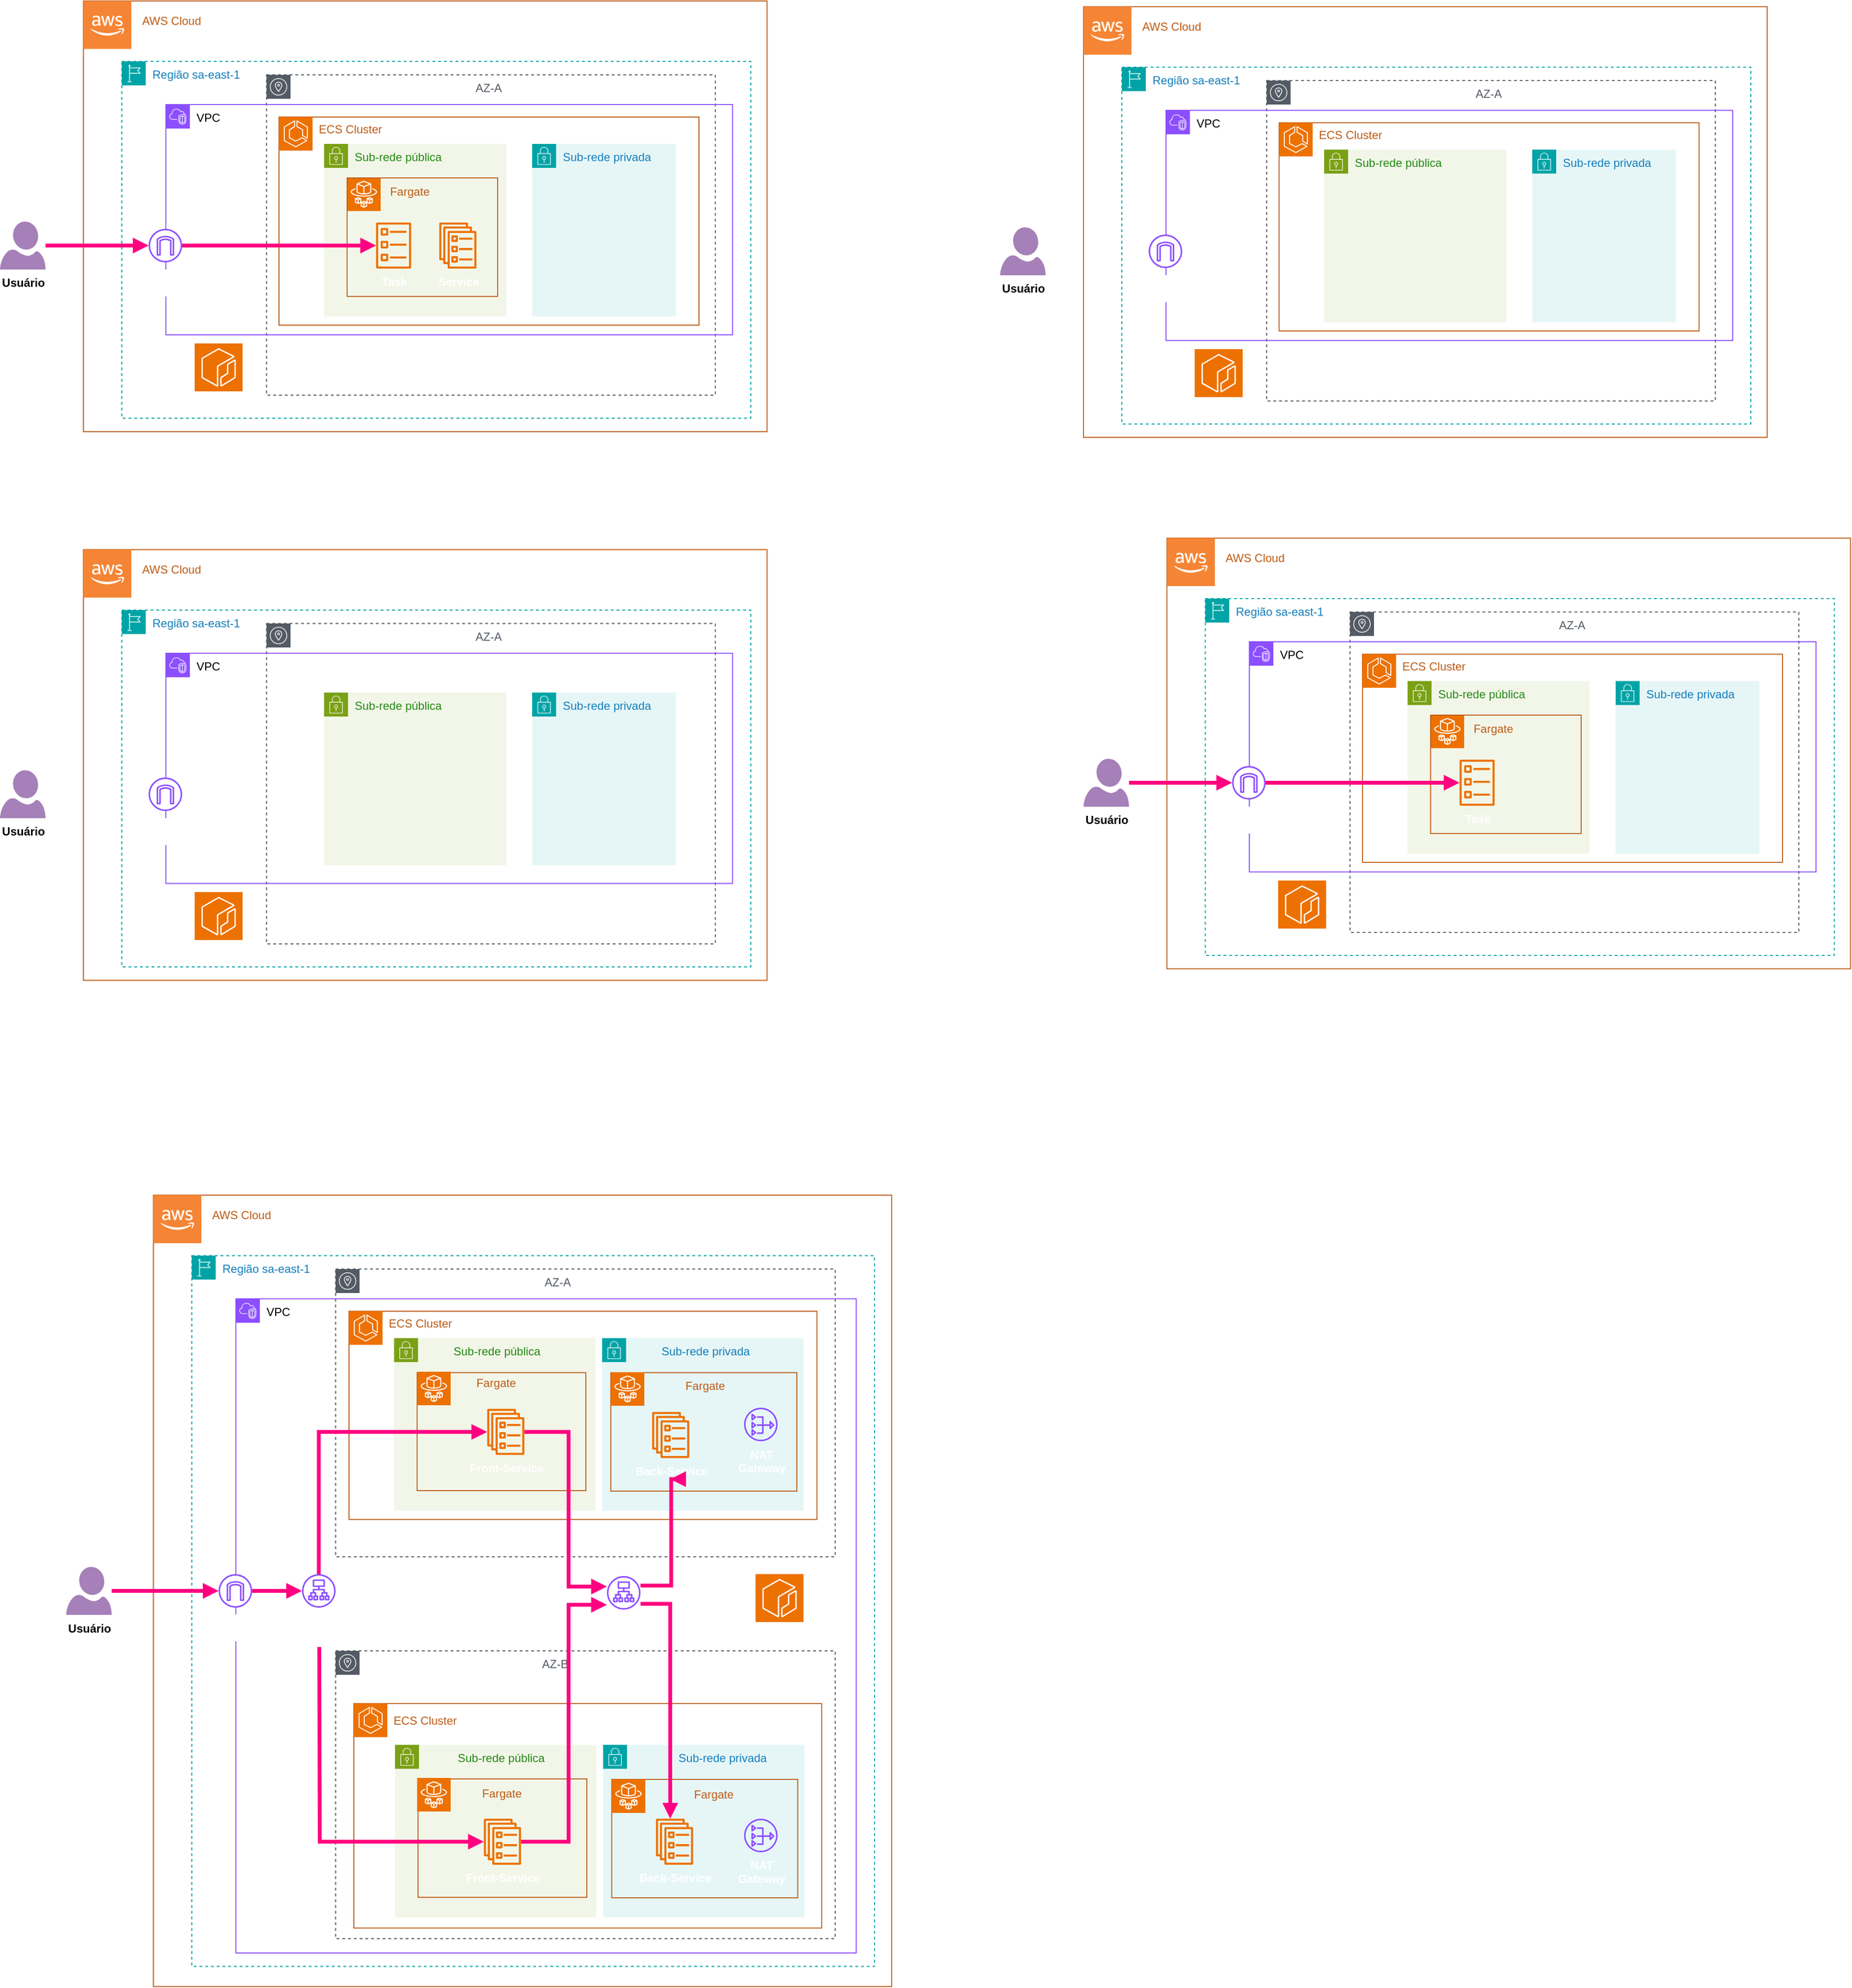 <mxfile version="26.1.1">
  <diagram name="Página-1" id="wfyRgKYoQnjYxxvyMjMu">
    <mxGraphModel dx="3104" dy="1332" grid="0" gridSize="10" guides="1" tooltips="1" connect="1" arrows="1" fold="1" page="1" pageScale="1" pageWidth="2800" pageHeight="2800" math="0" shadow="0">
      <root>
        <mxCell id="0" />
        <mxCell id="1" parent="0" />
        <mxCell id="-zsy7LfjrI52lX6rf9kn-68" value="" style="rounded=0;whiteSpace=wrap;html=1;fillColor=none;strokeColor=light-dark(#BD5C17,#BD5C17);movable=1;resizable=1;rotatable=1;deletable=1;editable=1;locked=0;connectable=1;" vertex="1" parent="1">
          <mxGeometry x="473" y="1331" width="770" height="825" as="geometry" />
        </mxCell>
        <mxCell id="-zsy7LfjrI52lX6rf9kn-69" value="&amp;nbsp; &amp;nbsp; &amp;nbsp; &amp;nbsp; &amp;nbsp; &amp;nbsp; &amp;nbsp; &amp;nbsp; &amp;nbsp; &amp;nbsp; &amp;nbsp; &amp;nbsp; &amp;nbsp; &amp;nbsp; &amp;nbsp; &amp;nbsp; &amp;nbsp; &amp;nbsp; &amp;nbsp; &amp;nbsp; &amp;nbsp; &amp;nbsp; &amp;nbsp; &amp;nbsp; &amp;nbsp; &amp;nbsp; &amp;nbsp; &amp;nbsp; AZ-A" style="sketch=0;outlineConnect=0;gradientColor=none;html=1;whiteSpace=wrap;fontSize=12;fontStyle=0;shape=mxgraph.aws4.group;grIcon=mxgraph.aws4.group_availability_zone;strokeColor=#545B64;fillColor=none;verticalAlign=top;align=left;spacingLeft=30;fontColor=#545B64;dashed=1;movable=1;resizable=1;rotatable=1;deletable=1;editable=1;locked=0;connectable=1;" vertex="1" parent="1">
          <mxGeometry x="663" y="1408" width="521" height="300" as="geometry" />
        </mxCell>
        <mxCell id="-zsy7LfjrI52lX6rf9kn-70" value="" style="rounded=0;whiteSpace=wrap;html=1;strokeColor=light-dark(#BD5C17,#BD5C17);fillColor=none;" vertex="1" parent="1">
          <mxGeometry x="677" y="1452" width="488" height="217" as="geometry" />
        </mxCell>
        <mxCell id="-zsy7LfjrI52lX6rf9kn-82" value="&amp;nbsp; &amp;nbsp; &amp;nbsp; &amp;nbsp; &amp;nbsp;Sub-rede pública" style="points=[[0,0],[0.25,0],[0.5,0],[0.75,0],[1,0],[1,0.25],[1,0.5],[1,0.75],[1,1],[0.75,1],[0.5,1],[0.25,1],[0,1],[0,0.75],[0,0.5],[0,0.25]];outlineConnect=0;gradientColor=none;html=1;whiteSpace=wrap;fontSize=12;fontStyle=0;container=0;pointerEvents=0;collapsible=0;recursiveResize=0;shape=mxgraph.aws4.group;grIcon=mxgraph.aws4.group_security_group;grStroke=0;strokeColor=#7AA116;fillColor=#F2F6E8;verticalAlign=top;align=left;spacingLeft=30;fontColor=#248814;dashed=0;" vertex="1" parent="1">
          <mxGeometry x="724" y="1480" width="210" height="180" as="geometry" />
        </mxCell>
        <mxCell id="-zsy7LfjrI52lX6rf9kn-126" value="&amp;nbsp; &amp;nbsp; &amp;nbsp; &amp;nbsp; &amp;nbsp; &amp;nbsp; &amp;nbsp; &amp;nbsp; &amp;nbsp; &amp;nbsp; &amp;nbsp; &amp;nbsp; &amp;nbsp; &amp;nbsp; &amp;nbsp; &amp;nbsp; &amp;nbsp; &amp;nbsp; &amp;nbsp; &amp;nbsp; &amp;nbsp; &amp;nbsp; &amp;nbsp; &amp;nbsp; &amp;nbsp; &amp;nbsp; &amp;nbsp; &amp;nbsp;AZ-B" style="sketch=0;outlineConnect=0;gradientColor=none;html=1;whiteSpace=wrap;fontSize=12;fontStyle=0;shape=mxgraph.aws4.group;grIcon=mxgraph.aws4.group_availability_zone;strokeColor=#545B64;fillColor=none;verticalAlign=top;align=left;spacingLeft=30;fontColor=#545B64;dashed=1;movable=1;resizable=1;rotatable=1;deletable=1;editable=1;locked=0;connectable=1;" vertex="1" parent="1">
          <mxGeometry x="663" y="1806" width="521" height="300" as="geometry" />
        </mxCell>
        <mxCell id="-zsy7LfjrI52lX6rf9kn-138" value="" style="rounded=0;whiteSpace=wrap;html=1;strokeColor=light-dark(#BD5C17,#BD5C17);fillColor=none;" vertex="1" parent="1">
          <mxGeometry x="682" y="1861" width="488" height="234" as="geometry" />
        </mxCell>
        <mxCell id="K47MxZkEz5uFrsWBVycm-2" value="" style="rounded=0;whiteSpace=wrap;html=1;fillColor=none;strokeColor=light-dark(#BD5C17,#BD5C17);movable=1;resizable=1;rotatable=1;deletable=1;editable=1;locked=0;connectable=1;" parent="1" vertex="1">
          <mxGeometry x="400" y="86" width="713" height="449" as="geometry" />
        </mxCell>
        <mxCell id="K47MxZkEz5uFrsWBVycm-17" value="&amp;nbsp; &amp;nbsp; &amp;nbsp; &amp;nbsp; &amp;nbsp; &amp;nbsp; &amp;nbsp; &amp;nbsp; &amp;nbsp; &amp;nbsp; &amp;nbsp; &amp;nbsp; &amp;nbsp; &amp;nbsp; &amp;nbsp; &amp;nbsp; &amp;nbsp; &amp;nbsp; &amp;nbsp; &amp;nbsp; &amp;nbsp; &amp;nbsp; &amp;nbsp; &amp;nbsp; &amp;nbsp; &amp;nbsp; &amp;nbsp; &amp;nbsp; AZ-A" style="sketch=0;outlineConnect=0;gradientColor=none;html=1;whiteSpace=wrap;fontSize=12;fontStyle=0;shape=mxgraph.aws4.group;grIcon=mxgraph.aws4.group_availability_zone;strokeColor=#545B64;fillColor=none;verticalAlign=top;align=left;spacingLeft=30;fontColor=#545B64;dashed=1;movable=1;resizable=1;rotatable=1;deletable=1;editable=1;locked=0;connectable=1;" parent="1" vertex="1">
          <mxGeometry x="591" y="163" width="468" height="334" as="geometry" />
        </mxCell>
        <mxCell id="K47MxZkEz5uFrsWBVycm-23" value="" style="rounded=0;whiteSpace=wrap;html=1;strokeColor=light-dark(#BD5C17,#BD5C17);fillColor=none;" parent="1" vertex="1">
          <mxGeometry x="604" y="207" width="438" height="217" as="geometry" />
        </mxCell>
        <mxCell id="K47MxZkEz5uFrsWBVycm-1" value="" style="outlineConnect=0;dashed=0;verticalLabelPosition=bottom;verticalAlign=top;align=center;html=1;shape=mxgraph.aws3.cloud_2;fillColor=#F58534;gradientColor=none;movable=1;resizable=1;rotatable=1;deletable=1;editable=1;locked=0;connectable=1;" parent="1" vertex="1">
          <mxGeometry x="400" y="86" width="50" height="50" as="geometry" />
        </mxCell>
        <mxCell id="K47MxZkEz5uFrsWBVycm-3" value="Região sa-east-1" style="points=[[0,0],[0.25,0],[0.5,0],[0.75,0],[1,0],[1,0.25],[1,0.5],[1,0.75],[1,1],[0.75,1],[0.5,1],[0.25,1],[0,1],[0,0.75],[0,0.5],[0,0.25]];outlineConnect=0;gradientColor=none;html=1;whiteSpace=wrap;fontSize=12;fontStyle=0;container=0;pointerEvents=0;collapsible=0;recursiveResize=0;shape=mxgraph.aws4.group;grIcon=mxgraph.aws4.group_region;strokeColor=#00A4A6;fillColor=none;verticalAlign=top;align=left;spacingLeft=30;fontColor=#147EBA;dashed=1;movable=1;resizable=1;rotatable=1;deletable=1;editable=1;locked=0;connectable=1;" parent="1" vertex="1">
          <mxGeometry x="440" y="149" width="656" height="372" as="geometry" />
        </mxCell>
        <mxCell id="K47MxZkEz5uFrsWBVycm-4" value="&lt;font style=&quot;color: light-dark(rgb(189, 92, 23), rgb(189, 92, 23));&quot;&gt;AWS Cloud&lt;/font&gt;" style="text;html=1;align=center;verticalAlign=middle;whiteSpace=wrap;rounded=0;movable=1;resizable=1;rotatable=1;deletable=1;editable=1;locked=0;connectable=1;" parent="1" vertex="1">
          <mxGeometry x="450" y="92" width="84" height="30" as="geometry" />
        </mxCell>
        <mxCell id="K47MxZkEz5uFrsWBVycm-16" style="edgeStyle=orthogonalEdgeStyle;rounded=0;orthogonalLoop=1;jettySize=auto;html=1;strokeColor=light-dark(#FF0080,#FF0080);strokeWidth=4;endArrow=block;endFill=1;movable=1;resizable=1;rotatable=1;deletable=1;editable=1;locked=0;connectable=1;" parent="1" source="K47MxZkEz5uFrsWBVycm-5" target="K47MxZkEz5uFrsWBVycm-15" edge="1">
          <mxGeometry relative="1" as="geometry" />
        </mxCell>
        <mxCell id="K47MxZkEz5uFrsWBVycm-5" value="&lt;b&gt;Usuário&lt;/b&gt;" style="verticalLabelPosition=bottom;html=1;verticalAlign=top;align=center;strokeColor=none;fillColor=light-dark(#A680B8,#A680B8);shape=mxgraph.azure.user;movable=1;resizable=1;rotatable=1;deletable=1;editable=1;locked=0;connectable=1;" parent="1" vertex="1">
          <mxGeometry x="313" y="316" width="47.5" height="50" as="geometry" />
        </mxCell>
        <mxCell id="K47MxZkEz5uFrsWBVycm-7" value="" style="sketch=0;points=[[0,0,0],[0.25,0,0],[0.5,0,0],[0.75,0,0],[1,0,0],[0,1,0],[0.25,1,0],[0.5,1,0],[0.75,1,0],[1,1,0],[0,0.25,0],[0,0.5,0],[0,0.75,0],[1,0.25,0],[1,0.5,0],[1,0.75,0]];outlineConnect=0;fontColor=#232F3E;fillColor=#ED7100;strokeColor=#ffffff;dashed=0;verticalLabelPosition=bottom;verticalAlign=top;align=center;html=1;fontSize=12;fontStyle=0;aspect=fixed;shape=mxgraph.aws4.resourceIcon;resIcon=mxgraph.aws4.ecs;movable=1;resizable=1;rotatable=1;deletable=1;editable=1;locked=0;connectable=1;" parent="1" vertex="1">
          <mxGeometry x="604" y="207" width="35" height="35" as="geometry" />
        </mxCell>
        <mxCell id="K47MxZkEz5uFrsWBVycm-24" value="&lt;font style=&quot;color: light-dark(rgb(189, 92, 23), rgb(189, 92, 23));&quot;&gt;ECS Cluster&lt;/font&gt;" style="text;html=1;align=center;verticalAlign=middle;whiteSpace=wrap;rounded=0;" parent="1" vertex="1">
          <mxGeometry x="632" y="205" width="93" height="30" as="geometry" />
        </mxCell>
        <mxCell id="K47MxZkEz5uFrsWBVycm-11" value="&lt;font style=&quot;color: light-dark(rgb(0, 0, 0), rgb(178, 102, 255));&quot;&gt;VPC&lt;/font&gt;" style="points=[[0,0],[0.25,0],[0.5,0],[0.75,0],[1,0],[1,0.25],[1,0.5],[1,0.75],[1,1],[0.75,1],[0.5,1],[0.25,1],[0,1],[0,0.75],[0,0.5],[0,0.25]];outlineConnect=0;gradientColor=none;html=1;whiteSpace=wrap;fontSize=12;fontStyle=0;container=0;pointerEvents=0;collapsible=0;recursiveResize=0;shape=mxgraph.aws4.group;grIcon=mxgraph.aws4.group_vpc2;strokeColor=#8C4FFF;fillColor=none;verticalAlign=top;align=left;spacingLeft=30;fontColor=#AAB7B8;dashed=0;movable=1;resizable=1;rotatable=1;deletable=1;editable=1;locked=0;connectable=1;" parent="1" vertex="1">
          <mxGeometry x="486" y="194" width="591" height="240" as="geometry" />
        </mxCell>
        <mxCell id="K47MxZkEz5uFrsWBVycm-6" value="&lt;b&gt;&lt;font style=&quot;color: light-dark(rgb(255, 255, 255), rgb(255, 255, 255));&quot;&gt;ECR&lt;/font&gt;&lt;/b&gt;" style="sketch=0;points=[[0,0,0],[0.25,0,0],[0.5,0,0],[0.75,0,0],[1,0,0],[0,1,0],[0.25,1,0],[0.5,1,0],[0.75,1,0],[1,1,0],[0,0.25,0],[0,0.5,0],[0,0.75,0],[1,0.25,0],[1,0.5,0],[1,0.75,0]];outlineConnect=0;fontColor=#232F3E;fillColor=#ED7100;strokeColor=#ffffff;dashed=0;verticalLabelPosition=bottom;verticalAlign=top;align=center;html=1;fontSize=12;fontStyle=0;aspect=fixed;shape=mxgraph.aws4.resourceIcon;resIcon=mxgraph.aws4.ecr;movable=1;resizable=1;rotatable=1;deletable=1;editable=1;locked=0;connectable=1;" parent="1" vertex="1">
          <mxGeometry x="516" y="443" width="50" height="50" as="geometry" />
        </mxCell>
        <mxCell id="K47MxZkEz5uFrsWBVycm-14" value="" style="ellipse;whiteSpace=wrap;html=1;aspect=fixed;fillColor=default;strokeColor=none;movable=1;resizable=1;rotatable=1;deletable=1;editable=1;locked=0;connectable=1;" parent="1" vertex="1">
          <mxGeometry x="471" y="323.5" width="34" height="34" as="geometry" />
        </mxCell>
        <mxCell id="K47MxZkEz5uFrsWBVycm-15" value="&lt;b&gt;&lt;font style=&quot;color: light-dark(rgb(255, 255, 255), rgb(255, 255, 255)); background-color: light-dark(#ffffff, var(--ge-dark-color, #121212));&quot;&gt;Internet&lt;br&gt;Gateway&lt;/font&gt;&lt;/b&gt;" style="sketch=0;outlineConnect=0;fontColor=#232F3E;gradientColor=none;fillColor=#8C4FFF;strokeColor=none;dashed=0;verticalLabelPosition=bottom;verticalAlign=top;align=center;html=1;fontSize=12;fontStyle=0;aspect=fixed;pointerEvents=1;shape=mxgraph.aws4.internet_gateway;movable=1;resizable=1;rotatable=1;deletable=1;editable=1;locked=0;connectable=1;" parent="1" vertex="1">
          <mxGeometry x="468" y="323.5" width="35" height="35" as="geometry" />
        </mxCell>
        <mxCell id="K47MxZkEz5uFrsWBVycm-19" value="Sub-rede pública" style="points=[[0,0],[0.25,0],[0.5,0],[0.75,0],[1,0],[1,0.25],[1,0.5],[1,0.75],[1,1],[0.75,1],[0.5,1],[0.25,1],[0,1],[0,0.75],[0,0.5],[0,0.25]];outlineConnect=0;gradientColor=none;html=1;whiteSpace=wrap;fontSize=12;fontStyle=0;container=0;pointerEvents=0;collapsible=0;recursiveResize=0;shape=mxgraph.aws4.group;grIcon=mxgraph.aws4.group_security_group;grStroke=0;strokeColor=#7AA116;fillColor=#F2F6E8;verticalAlign=top;align=left;spacingLeft=30;fontColor=#248814;dashed=0;" parent="1" vertex="1">
          <mxGeometry x="651" y="235" width="190" height="180" as="geometry" />
        </mxCell>
        <mxCell id="K47MxZkEz5uFrsWBVycm-20" value="Sub-rede privada" style="points=[[0,0],[0.25,0],[0.5,0],[0.75,0],[1,0],[1,0.25],[1,0.5],[1,0.75],[1,1],[0.75,1],[0.5,1],[0.25,1],[0,1],[0,0.75],[0,0.5],[0,0.25]];outlineConnect=0;gradientColor=none;html=1;whiteSpace=wrap;fontSize=12;fontStyle=0;container=1;pointerEvents=0;collapsible=0;recursiveResize=0;shape=mxgraph.aws4.group;grIcon=mxgraph.aws4.group_security_group;grStroke=0;strokeColor=#00A4A6;fillColor=#E6F6F7;verticalAlign=top;align=left;spacingLeft=30;fontColor=#147EBA;dashed=0;" parent="1" vertex="1">
          <mxGeometry x="868" y="235" width="150" height="180" as="geometry" />
        </mxCell>
        <mxCell id="K47MxZkEz5uFrsWBVycm-10" value="" style="sketch=0;points=[[0,0,0],[0.25,0,0],[0.5,0,0],[0.75,0,0],[1,0,0],[0,1,0],[0.25,1,0],[0.5,1,0],[0.75,1,0],[1,1,0],[0,0.25,0],[0,0.5,0],[0,0.75,0],[1,0.25,0],[1,0.5,0],[1,0.75,0]];outlineConnect=0;fontColor=#232F3E;fillColor=#ED7100;strokeColor=#ffffff;dashed=0;verticalLabelPosition=bottom;verticalAlign=top;align=center;html=1;fontSize=12;fontStyle=0;aspect=fixed;shape=mxgraph.aws4.resourceIcon;resIcon=mxgraph.aws4.fargate;movable=1;resizable=1;rotatable=1;deletable=1;editable=1;locked=0;connectable=1;" parent="1" vertex="1">
          <mxGeometry x="675" y="270" width="35" height="35" as="geometry" />
        </mxCell>
        <mxCell id="K47MxZkEz5uFrsWBVycm-46" value="&lt;font color=&quot;#bd5c17&quot;&gt;Fargate&lt;/font&gt;" style="text;html=1;align=center;verticalAlign=middle;whiteSpace=wrap;rounded=0;" parent="1" vertex="1">
          <mxGeometry x="694" y="270" width="93" height="30" as="geometry" />
        </mxCell>
        <mxCell id="K47MxZkEz5uFrsWBVycm-47" value="" style="rounded=0;whiteSpace=wrap;html=1;fillColor=none;strokeColor=light-dark(#BD5C17,#BD5C17);movable=1;resizable=1;rotatable=1;deletable=1;editable=1;locked=0;connectable=1;" parent="1" vertex="1">
          <mxGeometry x="675" y="270.5" width="157" height="123.5" as="geometry" />
        </mxCell>
        <mxCell id="K47MxZkEz5uFrsWBVycm-8" value="&lt;b&gt;&lt;font style=&quot;color: light-dark(rgb(255, 255, 255), rgb(255, 255, 255));&quot;&gt;Task&lt;/font&gt;&lt;/b&gt;" style="sketch=0;outlineConnect=0;fontColor=#232F3E;gradientColor=none;fillColor=#ED7100;strokeColor=none;dashed=0;verticalLabelPosition=bottom;verticalAlign=top;align=center;html=1;fontSize=12;fontStyle=0;aspect=fixed;pointerEvents=1;shape=mxgraph.aws4.ecs_task;movable=1;resizable=1;rotatable=1;deletable=1;editable=1;locked=0;connectable=1;" parent="1" vertex="1">
          <mxGeometry x="705" y="317" width="37" height="48" as="geometry" />
        </mxCell>
        <mxCell id="K47MxZkEz5uFrsWBVycm-9" value="&lt;font style=&quot;color: light-dark(rgb(255, 255, 255), rgb(255, 255, 255));&quot;&gt;&lt;b&gt;Service&lt;/b&gt;&lt;/font&gt;" style="sketch=0;outlineConnect=0;fontColor=#232F3E;gradientColor=none;fillColor=#ED7100;strokeColor=none;dashed=0;verticalLabelPosition=bottom;verticalAlign=top;align=center;html=1;fontSize=12;fontStyle=0;aspect=fixed;pointerEvents=1;shape=mxgraph.aws4.ecs_service;movable=1;resizable=1;rotatable=1;deletable=1;editable=1;locked=0;connectable=1;" parent="1" vertex="1">
          <mxGeometry x="771" y="317" width="39" height="48" as="geometry" />
        </mxCell>
        <mxCell id="K47MxZkEz5uFrsWBVycm-48" style="edgeStyle=orthogonalEdgeStyle;rounded=0;orthogonalLoop=1;jettySize=auto;html=1;strokeColor=light-dark(#FF0080,#FF0080);strokeWidth=4;endArrow=block;endFill=1;" parent="1" source="K47MxZkEz5uFrsWBVycm-15" target="K47MxZkEz5uFrsWBVycm-8" edge="1">
          <mxGeometry relative="1" as="geometry" />
        </mxCell>
        <mxCell id="-zsy7LfjrI52lX6rf9kn-1" value="" style="rounded=0;whiteSpace=wrap;html=1;fillColor=none;strokeColor=light-dark(#BD5C17,#BD5C17);movable=1;resizable=1;rotatable=1;deletable=1;editable=1;locked=0;connectable=1;" vertex="1" parent="1">
          <mxGeometry x="400" y="658" width="713" height="449" as="geometry" />
        </mxCell>
        <mxCell id="-zsy7LfjrI52lX6rf9kn-2" value="&amp;nbsp; &amp;nbsp; &amp;nbsp; &amp;nbsp; &amp;nbsp; &amp;nbsp; &amp;nbsp; &amp;nbsp; &amp;nbsp; &amp;nbsp; &amp;nbsp; &amp;nbsp; &amp;nbsp; &amp;nbsp; &amp;nbsp; &amp;nbsp; &amp;nbsp; &amp;nbsp; &amp;nbsp; &amp;nbsp; &amp;nbsp; &amp;nbsp; &amp;nbsp; &amp;nbsp; &amp;nbsp; &amp;nbsp; &amp;nbsp; &amp;nbsp; AZ-A" style="sketch=0;outlineConnect=0;gradientColor=none;html=1;whiteSpace=wrap;fontSize=12;fontStyle=0;shape=mxgraph.aws4.group;grIcon=mxgraph.aws4.group_availability_zone;strokeColor=#545B64;fillColor=none;verticalAlign=top;align=left;spacingLeft=30;fontColor=#545B64;dashed=1;movable=1;resizable=1;rotatable=1;deletable=1;editable=1;locked=0;connectable=1;" vertex="1" parent="1">
          <mxGeometry x="591" y="735" width="468" height="334" as="geometry" />
        </mxCell>
        <mxCell id="-zsy7LfjrI52lX6rf9kn-4" value="" style="outlineConnect=0;dashed=0;verticalLabelPosition=bottom;verticalAlign=top;align=center;html=1;shape=mxgraph.aws3.cloud_2;fillColor=#F58534;gradientColor=none;movable=1;resizable=1;rotatable=1;deletable=1;editable=1;locked=0;connectable=1;" vertex="1" parent="1">
          <mxGeometry x="400" y="658" width="50" height="50" as="geometry" />
        </mxCell>
        <mxCell id="-zsy7LfjrI52lX6rf9kn-5" value="Região sa-east-1" style="points=[[0,0],[0.25,0],[0.5,0],[0.75,0],[1,0],[1,0.25],[1,0.5],[1,0.75],[1,1],[0.75,1],[0.5,1],[0.25,1],[0,1],[0,0.75],[0,0.5],[0,0.25]];outlineConnect=0;gradientColor=none;html=1;whiteSpace=wrap;fontSize=12;fontStyle=0;container=0;pointerEvents=0;collapsible=0;recursiveResize=0;shape=mxgraph.aws4.group;grIcon=mxgraph.aws4.group_region;strokeColor=#00A4A6;fillColor=none;verticalAlign=top;align=left;spacingLeft=30;fontColor=#147EBA;dashed=1;movable=1;resizable=1;rotatable=1;deletable=1;editable=1;locked=0;connectable=1;" vertex="1" parent="1">
          <mxGeometry x="440" y="721" width="656" height="372" as="geometry" />
        </mxCell>
        <mxCell id="-zsy7LfjrI52lX6rf9kn-6" value="&lt;font style=&quot;color: light-dark(rgb(189, 92, 23), rgb(189, 92, 23));&quot;&gt;AWS Cloud&lt;/font&gt;" style="text;html=1;align=center;verticalAlign=middle;whiteSpace=wrap;rounded=0;movable=1;resizable=1;rotatable=1;deletable=1;editable=1;locked=0;connectable=1;" vertex="1" parent="1">
          <mxGeometry x="450" y="664" width="84" height="30" as="geometry" />
        </mxCell>
        <mxCell id="-zsy7LfjrI52lX6rf9kn-8" value="&lt;b&gt;Usuário&lt;/b&gt;" style="verticalLabelPosition=bottom;html=1;verticalAlign=top;align=center;strokeColor=none;fillColor=light-dark(#A680B8,#A680B8);shape=mxgraph.azure.user;movable=1;resizable=1;rotatable=1;deletable=1;editable=1;locked=0;connectable=1;" vertex="1" parent="1">
          <mxGeometry x="313" y="888" width="47.5" height="50" as="geometry" />
        </mxCell>
        <mxCell id="-zsy7LfjrI52lX6rf9kn-11" value="&lt;font style=&quot;color: light-dark(rgb(0, 0, 0), rgb(178, 102, 255));&quot;&gt;VPC&lt;/font&gt;" style="points=[[0,0],[0.25,0],[0.5,0],[0.75,0],[1,0],[1,0.25],[1,0.5],[1,0.75],[1,1],[0.75,1],[0.5,1],[0.25,1],[0,1],[0,0.75],[0,0.5],[0,0.25]];outlineConnect=0;gradientColor=none;html=1;whiteSpace=wrap;fontSize=12;fontStyle=0;container=0;pointerEvents=0;collapsible=0;recursiveResize=0;shape=mxgraph.aws4.group;grIcon=mxgraph.aws4.group_vpc2;strokeColor=#8C4FFF;fillColor=none;verticalAlign=top;align=left;spacingLeft=30;fontColor=#AAB7B8;dashed=0;movable=1;resizable=1;rotatable=1;deletable=1;editable=1;locked=0;connectable=1;" vertex="1" parent="1">
          <mxGeometry x="486" y="766" width="591" height="240" as="geometry" />
        </mxCell>
        <mxCell id="-zsy7LfjrI52lX6rf9kn-12" value="&lt;b&gt;&lt;font style=&quot;color: light-dark(rgb(255, 255, 255), rgb(255, 255, 255));&quot;&gt;ECR&lt;/font&gt;&lt;/b&gt;" style="sketch=0;points=[[0,0,0],[0.25,0,0],[0.5,0,0],[0.75,0,0],[1,0,0],[0,1,0],[0.25,1,0],[0.5,1,0],[0.75,1,0],[1,1,0],[0,0.25,0],[0,0.5,0],[0,0.75,0],[1,0.25,0],[1,0.5,0],[1,0.75,0]];outlineConnect=0;fontColor=#232F3E;fillColor=#ED7100;strokeColor=#ffffff;dashed=0;verticalLabelPosition=bottom;verticalAlign=top;align=center;html=1;fontSize=12;fontStyle=0;aspect=fixed;shape=mxgraph.aws4.resourceIcon;resIcon=mxgraph.aws4.ecr;movable=1;resizable=1;rotatable=1;deletable=1;editable=1;locked=0;connectable=1;" vertex="1" parent="1">
          <mxGeometry x="516" y="1015" width="50" height="50" as="geometry" />
        </mxCell>
        <mxCell id="-zsy7LfjrI52lX6rf9kn-13" value="" style="ellipse;whiteSpace=wrap;html=1;aspect=fixed;fillColor=default;strokeColor=none;movable=1;resizable=1;rotatable=1;deletable=1;editable=1;locked=0;connectable=1;" vertex="1" parent="1">
          <mxGeometry x="471" y="895.5" width="34" height="34" as="geometry" />
        </mxCell>
        <mxCell id="-zsy7LfjrI52lX6rf9kn-14" value="&lt;b&gt;&lt;font style=&quot;color: light-dark(rgb(255, 255, 255), rgb(255, 255, 255)); background-color: light-dark(#ffffff, var(--ge-dark-color, #121212));&quot;&gt;Internet&lt;br&gt;Gateway&lt;/font&gt;&lt;/b&gt;" style="sketch=0;outlineConnect=0;fontColor=#232F3E;gradientColor=none;fillColor=#8C4FFF;strokeColor=none;dashed=0;verticalLabelPosition=bottom;verticalAlign=top;align=center;html=1;fontSize=12;fontStyle=0;aspect=fixed;pointerEvents=1;shape=mxgraph.aws4.internet_gateway;movable=1;resizable=1;rotatable=1;deletable=1;editable=1;locked=0;connectable=1;" vertex="1" parent="1">
          <mxGeometry x="468" y="895.5" width="35" height="35" as="geometry" />
        </mxCell>
        <mxCell id="-zsy7LfjrI52lX6rf9kn-15" value="Sub-rede pública" style="points=[[0,0],[0.25,0],[0.5,0],[0.75,0],[1,0],[1,0.25],[1,0.5],[1,0.75],[1,1],[0.75,1],[0.5,1],[0.25,1],[0,1],[0,0.75],[0,0.5],[0,0.25]];outlineConnect=0;gradientColor=none;html=1;whiteSpace=wrap;fontSize=12;fontStyle=0;container=0;pointerEvents=0;collapsible=0;recursiveResize=0;shape=mxgraph.aws4.group;grIcon=mxgraph.aws4.group_security_group;grStroke=0;strokeColor=#7AA116;fillColor=#F2F6E8;verticalAlign=top;align=left;spacingLeft=30;fontColor=#248814;dashed=0;" vertex="1" parent="1">
          <mxGeometry x="651" y="807" width="190" height="180" as="geometry" />
        </mxCell>
        <mxCell id="-zsy7LfjrI52lX6rf9kn-16" value="Sub-rede privada" style="points=[[0,0],[0.25,0],[0.5,0],[0.75,0],[1,0],[1,0.25],[1,0.5],[1,0.75],[1,1],[0.75,1],[0.5,1],[0.25,1],[0,1],[0,0.75],[0,0.5],[0,0.25]];outlineConnect=0;gradientColor=none;html=1;whiteSpace=wrap;fontSize=12;fontStyle=0;container=1;pointerEvents=0;collapsible=0;recursiveResize=0;shape=mxgraph.aws4.group;grIcon=mxgraph.aws4.group_security_group;grStroke=0;strokeColor=#00A4A6;fillColor=#E6F6F7;verticalAlign=top;align=left;spacingLeft=30;fontColor=#147EBA;dashed=0;" vertex="1" parent="1">
          <mxGeometry x="868" y="807" width="150" height="180" as="geometry" />
        </mxCell>
        <mxCell id="-zsy7LfjrI52lX6rf9kn-23" value="" style="rounded=0;whiteSpace=wrap;html=1;fillColor=none;strokeColor=light-dark(#BD5C17,#BD5C17);movable=1;resizable=1;rotatable=1;deletable=1;editable=1;locked=0;connectable=1;" vertex="1" parent="1">
          <mxGeometry x="1443" y="92" width="713" height="449" as="geometry" />
        </mxCell>
        <mxCell id="-zsy7LfjrI52lX6rf9kn-24" value="&amp;nbsp; &amp;nbsp; &amp;nbsp; &amp;nbsp; &amp;nbsp; &amp;nbsp; &amp;nbsp; &amp;nbsp; &amp;nbsp; &amp;nbsp; &amp;nbsp; &amp;nbsp; &amp;nbsp; &amp;nbsp; &amp;nbsp; &amp;nbsp; &amp;nbsp; &amp;nbsp; &amp;nbsp; &amp;nbsp; &amp;nbsp; &amp;nbsp; &amp;nbsp; &amp;nbsp; &amp;nbsp; &amp;nbsp; &amp;nbsp; &amp;nbsp; AZ-A" style="sketch=0;outlineConnect=0;gradientColor=none;html=1;whiteSpace=wrap;fontSize=12;fontStyle=0;shape=mxgraph.aws4.group;grIcon=mxgraph.aws4.group_availability_zone;strokeColor=#545B64;fillColor=none;verticalAlign=top;align=left;spacingLeft=30;fontColor=#545B64;dashed=1;movable=1;resizable=1;rotatable=1;deletable=1;editable=1;locked=0;connectable=1;" vertex="1" parent="1">
          <mxGeometry x="1634" y="169" width="468" height="334" as="geometry" />
        </mxCell>
        <mxCell id="-zsy7LfjrI52lX6rf9kn-25" value="" style="rounded=0;whiteSpace=wrap;html=1;strokeColor=light-dark(#BD5C17,#BD5C17);fillColor=none;" vertex="1" parent="1">
          <mxGeometry x="1647" y="213" width="438" height="217" as="geometry" />
        </mxCell>
        <mxCell id="-zsy7LfjrI52lX6rf9kn-26" value="" style="outlineConnect=0;dashed=0;verticalLabelPosition=bottom;verticalAlign=top;align=center;html=1;shape=mxgraph.aws3.cloud_2;fillColor=#F58534;gradientColor=none;movable=1;resizable=1;rotatable=1;deletable=1;editable=1;locked=0;connectable=1;" vertex="1" parent="1">
          <mxGeometry x="1443" y="92" width="50" height="50" as="geometry" />
        </mxCell>
        <mxCell id="-zsy7LfjrI52lX6rf9kn-27" value="Região sa-east-1" style="points=[[0,0],[0.25,0],[0.5,0],[0.75,0],[1,0],[1,0.25],[1,0.5],[1,0.75],[1,1],[0.75,1],[0.5,1],[0.25,1],[0,1],[0,0.75],[0,0.5],[0,0.25]];outlineConnect=0;gradientColor=none;html=1;whiteSpace=wrap;fontSize=12;fontStyle=0;container=0;pointerEvents=0;collapsible=0;recursiveResize=0;shape=mxgraph.aws4.group;grIcon=mxgraph.aws4.group_region;strokeColor=#00A4A6;fillColor=none;verticalAlign=top;align=left;spacingLeft=30;fontColor=#147EBA;dashed=1;movable=1;resizable=1;rotatable=1;deletable=1;editable=1;locked=0;connectable=1;" vertex="1" parent="1">
          <mxGeometry x="1483" y="155" width="656" height="372" as="geometry" />
        </mxCell>
        <mxCell id="-zsy7LfjrI52lX6rf9kn-28" value="&lt;font style=&quot;color: light-dark(rgb(189, 92, 23), rgb(189, 92, 23));&quot;&gt;AWS Cloud&lt;/font&gt;" style="text;html=1;align=center;verticalAlign=middle;whiteSpace=wrap;rounded=0;movable=1;resizable=1;rotatable=1;deletable=1;editable=1;locked=0;connectable=1;" vertex="1" parent="1">
          <mxGeometry x="1493" y="98" width="84" height="30" as="geometry" />
        </mxCell>
        <mxCell id="-zsy7LfjrI52lX6rf9kn-30" value="&lt;b&gt;Usuário&lt;/b&gt;" style="verticalLabelPosition=bottom;html=1;verticalAlign=top;align=center;strokeColor=none;fillColor=light-dark(#A680B8,#A680B8);shape=mxgraph.azure.user;movable=1;resizable=1;rotatable=1;deletable=1;editable=1;locked=0;connectable=1;" vertex="1" parent="1">
          <mxGeometry x="1356" y="322" width="47.5" height="50" as="geometry" />
        </mxCell>
        <mxCell id="-zsy7LfjrI52lX6rf9kn-31" value="" style="sketch=0;points=[[0,0,0],[0.25,0,0],[0.5,0,0],[0.75,0,0],[1,0,0],[0,1,0],[0.25,1,0],[0.5,1,0],[0.75,1,0],[1,1,0],[0,0.25,0],[0,0.5,0],[0,0.75,0],[1,0.25,0],[1,0.5,0],[1,0.75,0]];outlineConnect=0;fontColor=#232F3E;fillColor=#ED7100;strokeColor=#ffffff;dashed=0;verticalLabelPosition=bottom;verticalAlign=top;align=center;html=1;fontSize=12;fontStyle=0;aspect=fixed;shape=mxgraph.aws4.resourceIcon;resIcon=mxgraph.aws4.ecs;movable=1;resizable=1;rotatable=1;deletable=1;editable=1;locked=0;connectable=1;" vertex="1" parent="1">
          <mxGeometry x="1647" y="213" width="35" height="35" as="geometry" />
        </mxCell>
        <mxCell id="-zsy7LfjrI52lX6rf9kn-32" value="&lt;font style=&quot;color: light-dark(rgb(189, 92, 23), rgb(189, 92, 23));&quot;&gt;ECS Cluster&lt;/font&gt;" style="text;html=1;align=center;verticalAlign=middle;whiteSpace=wrap;rounded=0;" vertex="1" parent="1">
          <mxGeometry x="1675" y="211" width="93" height="30" as="geometry" />
        </mxCell>
        <mxCell id="-zsy7LfjrI52lX6rf9kn-33" value="&lt;font style=&quot;color: light-dark(rgb(0, 0, 0), rgb(178, 102, 255));&quot;&gt;VPC&lt;/font&gt;" style="points=[[0,0],[0.25,0],[0.5,0],[0.75,0],[1,0],[1,0.25],[1,0.5],[1,0.75],[1,1],[0.75,1],[0.5,1],[0.25,1],[0,1],[0,0.75],[0,0.5],[0,0.25]];outlineConnect=0;gradientColor=none;html=1;whiteSpace=wrap;fontSize=12;fontStyle=0;container=0;pointerEvents=0;collapsible=0;recursiveResize=0;shape=mxgraph.aws4.group;grIcon=mxgraph.aws4.group_vpc2;strokeColor=#8C4FFF;fillColor=none;verticalAlign=top;align=left;spacingLeft=30;fontColor=#AAB7B8;dashed=0;movable=1;resizable=1;rotatable=1;deletable=1;editable=1;locked=0;connectable=1;" vertex="1" parent="1">
          <mxGeometry x="1529" y="200" width="591" height="240" as="geometry" />
        </mxCell>
        <mxCell id="-zsy7LfjrI52lX6rf9kn-34" value="&lt;b&gt;&lt;font style=&quot;color: light-dark(rgb(255, 255, 255), rgb(255, 255, 255));&quot;&gt;ECR&lt;/font&gt;&lt;/b&gt;" style="sketch=0;points=[[0,0,0],[0.25,0,0],[0.5,0,0],[0.75,0,0],[1,0,0],[0,1,0],[0.25,1,0],[0.5,1,0],[0.75,1,0],[1,1,0],[0,0.25,0],[0,0.5,0],[0,0.75,0],[1,0.25,0],[1,0.5,0],[1,0.75,0]];outlineConnect=0;fontColor=#232F3E;fillColor=#ED7100;strokeColor=#ffffff;dashed=0;verticalLabelPosition=bottom;verticalAlign=top;align=center;html=1;fontSize=12;fontStyle=0;aspect=fixed;shape=mxgraph.aws4.resourceIcon;resIcon=mxgraph.aws4.ecr;movable=1;resizable=1;rotatable=1;deletable=1;editable=1;locked=0;connectable=1;" vertex="1" parent="1">
          <mxGeometry x="1559" y="449" width="50" height="50" as="geometry" />
        </mxCell>
        <mxCell id="-zsy7LfjrI52lX6rf9kn-35" value="" style="ellipse;whiteSpace=wrap;html=1;aspect=fixed;fillColor=default;strokeColor=none;movable=1;resizable=1;rotatable=1;deletable=1;editable=1;locked=0;connectable=1;" vertex="1" parent="1">
          <mxGeometry x="1514" y="329.5" width="34" height="34" as="geometry" />
        </mxCell>
        <mxCell id="-zsy7LfjrI52lX6rf9kn-36" value="&lt;b&gt;&lt;font style=&quot;color: light-dark(rgb(255, 255, 255), rgb(255, 255, 255)); background-color: light-dark(#ffffff, var(--ge-dark-color, #121212));&quot;&gt;Internet&lt;br&gt;Gateway&lt;/font&gt;&lt;/b&gt;" style="sketch=0;outlineConnect=0;fontColor=#232F3E;gradientColor=none;fillColor=#8C4FFF;strokeColor=none;dashed=0;verticalLabelPosition=bottom;verticalAlign=top;align=center;html=1;fontSize=12;fontStyle=0;aspect=fixed;pointerEvents=1;shape=mxgraph.aws4.internet_gateway;movable=1;resizable=1;rotatable=1;deletable=1;editable=1;locked=0;connectable=1;" vertex="1" parent="1">
          <mxGeometry x="1511" y="329.5" width="35" height="35" as="geometry" />
        </mxCell>
        <mxCell id="-zsy7LfjrI52lX6rf9kn-37" value="Sub-rede pública" style="points=[[0,0],[0.25,0],[0.5,0],[0.75,0],[1,0],[1,0.25],[1,0.5],[1,0.75],[1,1],[0.75,1],[0.5,1],[0.25,1],[0,1],[0,0.75],[0,0.5],[0,0.25]];outlineConnect=0;gradientColor=none;html=1;whiteSpace=wrap;fontSize=12;fontStyle=0;container=0;pointerEvents=0;collapsible=0;recursiveResize=0;shape=mxgraph.aws4.group;grIcon=mxgraph.aws4.group_security_group;grStroke=0;strokeColor=#7AA116;fillColor=#F2F6E8;verticalAlign=top;align=left;spacingLeft=30;fontColor=#248814;dashed=0;" vertex="1" parent="1">
          <mxGeometry x="1694" y="241" width="190" height="180" as="geometry" />
        </mxCell>
        <mxCell id="-zsy7LfjrI52lX6rf9kn-38" value="Sub-rede privada" style="points=[[0,0],[0.25,0],[0.5,0],[0.75,0],[1,0],[1,0.25],[1,0.5],[1,0.75],[1,1],[0.75,1],[0.5,1],[0.25,1],[0,1],[0,0.75],[0,0.5],[0,0.25]];outlineConnect=0;gradientColor=none;html=1;whiteSpace=wrap;fontSize=12;fontStyle=0;container=1;pointerEvents=0;collapsible=0;recursiveResize=0;shape=mxgraph.aws4.group;grIcon=mxgraph.aws4.group_security_group;grStroke=0;strokeColor=#00A4A6;fillColor=#E6F6F7;verticalAlign=top;align=left;spacingLeft=30;fontColor=#147EBA;dashed=0;" vertex="1" parent="1">
          <mxGeometry x="1911" y="241" width="150" height="180" as="geometry" />
        </mxCell>
        <mxCell id="-zsy7LfjrI52lX6rf9kn-45" value="" style="rounded=0;whiteSpace=wrap;html=1;fillColor=none;strokeColor=light-dark(#BD5C17,#BD5C17);movable=1;resizable=1;rotatable=1;deletable=1;editable=1;locked=0;connectable=1;" vertex="1" parent="1">
          <mxGeometry x="1530" y="646" width="713" height="449" as="geometry" />
        </mxCell>
        <mxCell id="-zsy7LfjrI52lX6rf9kn-46" value="&amp;nbsp; &amp;nbsp; &amp;nbsp; &amp;nbsp; &amp;nbsp; &amp;nbsp; &amp;nbsp; &amp;nbsp; &amp;nbsp; &amp;nbsp; &amp;nbsp; &amp;nbsp; &amp;nbsp; &amp;nbsp; &amp;nbsp; &amp;nbsp; &amp;nbsp; &amp;nbsp; &amp;nbsp; &amp;nbsp; &amp;nbsp; &amp;nbsp; &amp;nbsp; &amp;nbsp; &amp;nbsp; &amp;nbsp; &amp;nbsp; &amp;nbsp; AZ-A" style="sketch=0;outlineConnect=0;gradientColor=none;html=1;whiteSpace=wrap;fontSize=12;fontStyle=0;shape=mxgraph.aws4.group;grIcon=mxgraph.aws4.group_availability_zone;strokeColor=#545B64;fillColor=none;verticalAlign=top;align=left;spacingLeft=30;fontColor=#545B64;dashed=1;movable=1;resizable=1;rotatable=1;deletable=1;editable=1;locked=0;connectable=1;" vertex="1" parent="1">
          <mxGeometry x="1721" y="723" width="468" height="334" as="geometry" />
        </mxCell>
        <mxCell id="-zsy7LfjrI52lX6rf9kn-47" value="" style="rounded=0;whiteSpace=wrap;html=1;strokeColor=light-dark(#BD5C17,#BD5C17);fillColor=none;" vertex="1" parent="1">
          <mxGeometry x="1734" y="767" width="438" height="217" as="geometry" />
        </mxCell>
        <mxCell id="-zsy7LfjrI52lX6rf9kn-48" value="" style="outlineConnect=0;dashed=0;verticalLabelPosition=bottom;verticalAlign=top;align=center;html=1;shape=mxgraph.aws3.cloud_2;fillColor=#F58534;gradientColor=none;movable=1;resizable=1;rotatable=1;deletable=1;editable=1;locked=0;connectable=1;" vertex="1" parent="1">
          <mxGeometry x="1530" y="646" width="50" height="50" as="geometry" />
        </mxCell>
        <mxCell id="-zsy7LfjrI52lX6rf9kn-49" value="Região sa-east-1" style="points=[[0,0],[0.25,0],[0.5,0],[0.75,0],[1,0],[1,0.25],[1,0.5],[1,0.75],[1,1],[0.75,1],[0.5,1],[0.25,1],[0,1],[0,0.75],[0,0.5],[0,0.25]];outlineConnect=0;gradientColor=none;html=1;whiteSpace=wrap;fontSize=12;fontStyle=0;container=0;pointerEvents=0;collapsible=0;recursiveResize=0;shape=mxgraph.aws4.group;grIcon=mxgraph.aws4.group_region;strokeColor=#00A4A6;fillColor=none;verticalAlign=top;align=left;spacingLeft=30;fontColor=#147EBA;dashed=1;movable=1;resizable=1;rotatable=1;deletable=1;editable=1;locked=0;connectable=1;" vertex="1" parent="1">
          <mxGeometry x="1570" y="709" width="656" height="372" as="geometry" />
        </mxCell>
        <mxCell id="-zsy7LfjrI52lX6rf9kn-50" value="&lt;font style=&quot;color: light-dark(rgb(189, 92, 23), rgb(189, 92, 23));&quot;&gt;AWS Cloud&lt;/font&gt;" style="text;html=1;align=center;verticalAlign=middle;whiteSpace=wrap;rounded=0;movable=1;resizable=1;rotatable=1;deletable=1;editable=1;locked=0;connectable=1;" vertex="1" parent="1">
          <mxGeometry x="1580" y="652" width="84" height="30" as="geometry" />
        </mxCell>
        <mxCell id="-zsy7LfjrI52lX6rf9kn-51" style="edgeStyle=orthogonalEdgeStyle;rounded=0;orthogonalLoop=1;jettySize=auto;html=1;strokeColor=light-dark(#FF0080,#FF0080);strokeWidth=4;endArrow=block;endFill=1;movable=1;resizable=1;rotatable=1;deletable=1;editable=1;locked=0;connectable=1;" edge="1" parent="1" source="-zsy7LfjrI52lX6rf9kn-52" target="-zsy7LfjrI52lX6rf9kn-58">
          <mxGeometry relative="1" as="geometry" />
        </mxCell>
        <mxCell id="-zsy7LfjrI52lX6rf9kn-52" value="&lt;b&gt;Usuário&lt;/b&gt;" style="verticalLabelPosition=bottom;html=1;verticalAlign=top;align=center;strokeColor=none;fillColor=light-dark(#A680B8,#A680B8);shape=mxgraph.azure.user;movable=1;resizable=1;rotatable=1;deletable=1;editable=1;locked=0;connectable=1;" vertex="1" parent="1">
          <mxGeometry x="1443" y="876" width="47.5" height="50" as="geometry" />
        </mxCell>
        <mxCell id="-zsy7LfjrI52lX6rf9kn-53" value="" style="sketch=0;points=[[0,0,0],[0.25,0,0],[0.5,0,0],[0.75,0,0],[1,0,0],[0,1,0],[0.25,1,0],[0.5,1,0],[0.75,1,0],[1,1,0],[0,0.25,0],[0,0.5,0],[0,0.75,0],[1,0.25,0],[1,0.5,0],[1,0.75,0]];outlineConnect=0;fontColor=#232F3E;fillColor=#ED7100;strokeColor=#ffffff;dashed=0;verticalLabelPosition=bottom;verticalAlign=top;align=center;html=1;fontSize=12;fontStyle=0;aspect=fixed;shape=mxgraph.aws4.resourceIcon;resIcon=mxgraph.aws4.ecs;movable=1;resizable=1;rotatable=1;deletable=1;editable=1;locked=0;connectable=1;" vertex="1" parent="1">
          <mxGeometry x="1734" y="767" width="35" height="35" as="geometry" />
        </mxCell>
        <mxCell id="-zsy7LfjrI52lX6rf9kn-54" value="&lt;font style=&quot;color: light-dark(rgb(189, 92, 23), rgb(189, 92, 23));&quot;&gt;ECS Cluster&lt;/font&gt;" style="text;html=1;align=center;verticalAlign=middle;whiteSpace=wrap;rounded=0;" vertex="1" parent="1">
          <mxGeometry x="1762" y="765" width="93" height="30" as="geometry" />
        </mxCell>
        <mxCell id="-zsy7LfjrI52lX6rf9kn-55" value="&lt;font style=&quot;color: light-dark(rgb(0, 0, 0), rgb(178, 102, 255));&quot;&gt;VPC&lt;/font&gt;" style="points=[[0,0],[0.25,0],[0.5,0],[0.75,0],[1,0],[1,0.25],[1,0.5],[1,0.75],[1,1],[0.75,1],[0.5,1],[0.25,1],[0,1],[0,0.75],[0,0.5],[0,0.25]];outlineConnect=0;gradientColor=none;html=1;whiteSpace=wrap;fontSize=12;fontStyle=0;container=0;pointerEvents=0;collapsible=0;recursiveResize=0;shape=mxgraph.aws4.group;grIcon=mxgraph.aws4.group_vpc2;strokeColor=#8C4FFF;fillColor=none;verticalAlign=top;align=left;spacingLeft=30;fontColor=#AAB7B8;dashed=0;movable=1;resizable=1;rotatable=1;deletable=1;editable=1;locked=0;connectable=1;" vertex="1" parent="1">
          <mxGeometry x="1616" y="754" width="591" height="240" as="geometry" />
        </mxCell>
        <mxCell id="-zsy7LfjrI52lX6rf9kn-56" value="&lt;b&gt;&lt;font style=&quot;color: light-dark(rgb(255, 255, 255), rgb(255, 255, 255));&quot;&gt;ECR&lt;/font&gt;&lt;/b&gt;" style="sketch=0;points=[[0,0,0],[0.25,0,0],[0.5,0,0],[0.75,0,0],[1,0,0],[0,1,0],[0.25,1,0],[0.5,1,0],[0.75,1,0],[1,1,0],[0,0.25,0],[0,0.5,0],[0,0.75,0],[1,0.25,0],[1,0.5,0],[1,0.75,0]];outlineConnect=0;fontColor=#232F3E;fillColor=#ED7100;strokeColor=#ffffff;dashed=0;verticalLabelPosition=bottom;verticalAlign=top;align=center;html=1;fontSize=12;fontStyle=0;aspect=fixed;shape=mxgraph.aws4.resourceIcon;resIcon=mxgraph.aws4.ecr;movable=1;resizable=1;rotatable=1;deletable=1;editable=1;locked=0;connectable=1;" vertex="1" parent="1">
          <mxGeometry x="1646" y="1003" width="50" height="50" as="geometry" />
        </mxCell>
        <mxCell id="-zsy7LfjrI52lX6rf9kn-57" value="" style="ellipse;whiteSpace=wrap;html=1;aspect=fixed;fillColor=default;strokeColor=none;movable=1;resizable=1;rotatable=1;deletable=1;editable=1;locked=0;connectable=1;" vertex="1" parent="1">
          <mxGeometry x="1601" y="883.5" width="34" height="34" as="geometry" />
        </mxCell>
        <mxCell id="-zsy7LfjrI52lX6rf9kn-58" value="&lt;b&gt;&lt;font style=&quot;color: light-dark(rgb(255, 255, 255), rgb(255, 255, 255)); background-color: light-dark(#ffffff, var(--ge-dark-color, #121212));&quot;&gt;Internet&lt;br&gt;Gateway&lt;/font&gt;&lt;/b&gt;" style="sketch=0;outlineConnect=0;fontColor=#232F3E;gradientColor=none;fillColor=#8C4FFF;strokeColor=none;dashed=0;verticalLabelPosition=bottom;verticalAlign=top;align=center;html=1;fontSize=12;fontStyle=0;aspect=fixed;pointerEvents=1;shape=mxgraph.aws4.internet_gateway;movable=1;resizable=1;rotatable=1;deletable=1;editable=1;locked=0;connectable=1;" vertex="1" parent="1">
          <mxGeometry x="1598" y="883.5" width="35" height="35" as="geometry" />
        </mxCell>
        <mxCell id="-zsy7LfjrI52lX6rf9kn-59" value="Sub-rede pública" style="points=[[0,0],[0.25,0],[0.5,0],[0.75,0],[1,0],[1,0.25],[1,0.5],[1,0.75],[1,1],[0.75,1],[0.5,1],[0.25,1],[0,1],[0,0.75],[0,0.5],[0,0.25]];outlineConnect=0;gradientColor=none;html=1;whiteSpace=wrap;fontSize=12;fontStyle=0;container=0;pointerEvents=0;collapsible=0;recursiveResize=0;shape=mxgraph.aws4.group;grIcon=mxgraph.aws4.group_security_group;grStroke=0;strokeColor=#7AA116;fillColor=#F2F6E8;verticalAlign=top;align=left;spacingLeft=30;fontColor=#248814;dashed=0;" vertex="1" parent="1">
          <mxGeometry x="1781" y="795" width="190" height="180" as="geometry" />
        </mxCell>
        <mxCell id="-zsy7LfjrI52lX6rf9kn-60" value="Sub-rede privada" style="points=[[0,0],[0.25,0],[0.5,0],[0.75,0],[1,0],[1,0.25],[1,0.5],[1,0.75],[1,1],[0.75,1],[0.5,1],[0.25,1],[0,1],[0,0.75],[0,0.5],[0,0.25]];outlineConnect=0;gradientColor=none;html=1;whiteSpace=wrap;fontSize=12;fontStyle=0;container=1;pointerEvents=0;collapsible=0;recursiveResize=0;shape=mxgraph.aws4.group;grIcon=mxgraph.aws4.group_security_group;grStroke=0;strokeColor=#00A4A6;fillColor=#E6F6F7;verticalAlign=top;align=left;spacingLeft=30;fontColor=#147EBA;dashed=0;" vertex="1" parent="1">
          <mxGeometry x="1998" y="795" width="150" height="180" as="geometry" />
        </mxCell>
        <mxCell id="-zsy7LfjrI52lX6rf9kn-61" value="" style="sketch=0;points=[[0,0,0],[0.25,0,0],[0.5,0,0],[0.75,0,0],[1,0,0],[0,1,0],[0.25,1,0],[0.5,1,0],[0.75,1,0],[1,1,0],[0,0.25,0],[0,0.5,0],[0,0.75,0],[1,0.25,0],[1,0.5,0],[1,0.75,0]];outlineConnect=0;fontColor=#232F3E;fillColor=#ED7100;strokeColor=#ffffff;dashed=0;verticalLabelPosition=bottom;verticalAlign=top;align=center;html=1;fontSize=12;fontStyle=0;aspect=fixed;shape=mxgraph.aws4.resourceIcon;resIcon=mxgraph.aws4.fargate;movable=1;resizable=1;rotatable=1;deletable=1;editable=1;locked=0;connectable=1;" vertex="1" parent="1">
          <mxGeometry x="1805" y="830" width="35" height="35" as="geometry" />
        </mxCell>
        <mxCell id="-zsy7LfjrI52lX6rf9kn-62" value="&lt;font color=&quot;#bd5c17&quot;&gt;Fargate&lt;/font&gt;" style="text;html=1;align=center;verticalAlign=middle;whiteSpace=wrap;rounded=0;" vertex="1" parent="1">
          <mxGeometry x="1824" y="830" width="93" height="30" as="geometry" />
        </mxCell>
        <mxCell id="-zsy7LfjrI52lX6rf9kn-63" value="" style="rounded=0;whiteSpace=wrap;html=1;fillColor=none;strokeColor=light-dark(#BD5C17,#BD5C17);movable=1;resizable=1;rotatable=1;deletable=1;editable=1;locked=0;connectable=1;" vertex="1" parent="1">
          <mxGeometry x="1805" y="830.5" width="157" height="123.5" as="geometry" />
        </mxCell>
        <mxCell id="-zsy7LfjrI52lX6rf9kn-64" value="&lt;b&gt;&lt;font style=&quot;color: light-dark(rgb(255, 255, 255), rgb(255, 255, 255));&quot;&gt;Task&lt;/font&gt;&lt;/b&gt;" style="sketch=0;outlineConnect=0;fontColor=#232F3E;gradientColor=none;fillColor=#ED7100;strokeColor=none;dashed=0;verticalLabelPosition=bottom;verticalAlign=top;align=center;html=1;fontSize=12;fontStyle=0;aspect=fixed;pointerEvents=1;shape=mxgraph.aws4.ecs_task;movable=1;resizable=1;rotatable=1;deletable=1;editable=1;locked=0;connectable=1;" vertex="1" parent="1">
          <mxGeometry x="1835" y="877" width="37" height="48" as="geometry" />
        </mxCell>
        <mxCell id="-zsy7LfjrI52lX6rf9kn-66" style="edgeStyle=orthogonalEdgeStyle;rounded=0;orthogonalLoop=1;jettySize=auto;html=1;strokeColor=light-dark(#FF0080,#FF0080);strokeWidth=4;endArrow=block;endFill=1;" edge="1" parent="1" source="-zsy7LfjrI52lX6rf9kn-58" target="-zsy7LfjrI52lX6rf9kn-64">
          <mxGeometry relative="1" as="geometry" />
        </mxCell>
        <mxCell id="-zsy7LfjrI52lX6rf9kn-71" value="" style="outlineConnect=0;dashed=0;verticalLabelPosition=bottom;verticalAlign=top;align=center;html=1;shape=mxgraph.aws3.cloud_2;fillColor=#F58534;gradientColor=none;movable=1;resizable=1;rotatable=1;deletable=1;editable=1;locked=0;connectable=1;" vertex="1" parent="1">
          <mxGeometry x="473" y="1331" width="50" height="50" as="geometry" />
        </mxCell>
        <mxCell id="-zsy7LfjrI52lX6rf9kn-72" value="Região sa-east-1" style="points=[[0,0],[0.25,0],[0.5,0],[0.75,0],[1,0],[1,0.25],[1,0.5],[1,0.75],[1,1],[0.75,1],[0.5,1],[0.25,1],[0,1],[0,0.75],[0,0.5],[0,0.25]];outlineConnect=0;gradientColor=none;html=1;whiteSpace=wrap;fontSize=12;fontStyle=0;container=0;pointerEvents=0;collapsible=0;recursiveResize=0;shape=mxgraph.aws4.group;grIcon=mxgraph.aws4.group_region;strokeColor=#00A4A6;fillColor=none;verticalAlign=top;align=left;spacingLeft=30;fontColor=#147EBA;dashed=1;movable=1;resizable=1;rotatable=1;deletable=1;editable=1;locked=0;connectable=1;" vertex="1" parent="1">
          <mxGeometry x="513" y="1394" width="712" height="741" as="geometry" />
        </mxCell>
        <mxCell id="-zsy7LfjrI52lX6rf9kn-73" value="&lt;font style=&quot;color: light-dark(rgb(189, 92, 23), rgb(189, 92, 23));&quot;&gt;AWS Cloud&lt;/font&gt;" style="text;html=1;align=center;verticalAlign=middle;whiteSpace=wrap;rounded=0;movable=1;resizable=1;rotatable=1;deletable=1;editable=1;locked=0;connectable=1;" vertex="1" parent="1">
          <mxGeometry x="523" y="1337" width="84" height="30" as="geometry" />
        </mxCell>
        <mxCell id="-zsy7LfjrI52lX6rf9kn-129" style="edgeStyle=orthogonalEdgeStyle;rounded=0;orthogonalLoop=1;jettySize=auto;html=1;strokeColor=light-dark(#FF0080,#FF0080);strokeWidth=4;endArrow=block;endFill=1;" edge="1" parent="1" source="-zsy7LfjrI52lX6rf9kn-75" target="-zsy7LfjrI52lX6rf9kn-81">
          <mxGeometry relative="1" as="geometry" />
        </mxCell>
        <mxCell id="-zsy7LfjrI52lX6rf9kn-75" value="&lt;b&gt;Usuário&lt;/b&gt;" style="verticalLabelPosition=bottom;html=1;verticalAlign=top;align=center;strokeColor=none;fillColor=light-dark(#A680B8,#A680B8);shape=mxgraph.azure.user;movable=1;resizable=1;rotatable=1;deletable=1;editable=1;locked=0;connectable=1;" vertex="1" parent="1">
          <mxGeometry x="382" y="1718.5" width="47.5" height="50" as="geometry" />
        </mxCell>
        <mxCell id="-zsy7LfjrI52lX6rf9kn-76" value="" style="sketch=0;points=[[0,0,0],[0.25,0,0],[0.5,0,0],[0.75,0,0],[1,0,0],[0,1,0],[0.25,1,0],[0.5,1,0],[0.75,1,0],[1,1,0],[0,0.25,0],[0,0.5,0],[0,0.75,0],[1,0.25,0],[1,0.5,0],[1,0.75,0]];outlineConnect=0;fontColor=#232F3E;fillColor=#ED7100;strokeColor=#ffffff;dashed=0;verticalLabelPosition=bottom;verticalAlign=top;align=center;html=1;fontSize=12;fontStyle=0;aspect=fixed;shape=mxgraph.aws4.resourceIcon;resIcon=mxgraph.aws4.ecs;movable=1;resizable=1;rotatable=1;deletable=1;editable=1;locked=0;connectable=1;" vertex="1" parent="1">
          <mxGeometry x="677" y="1452" width="35" height="35" as="geometry" />
        </mxCell>
        <mxCell id="-zsy7LfjrI52lX6rf9kn-77" value="&lt;font style=&quot;color: light-dark(rgb(189, 92, 23), rgb(189, 92, 23));&quot;&gt;ECS Cluster&lt;/font&gt;" style="text;html=1;align=center;verticalAlign=middle;whiteSpace=wrap;rounded=0;" vertex="1" parent="1">
          <mxGeometry x="705" y="1450" width="93" height="30" as="geometry" />
        </mxCell>
        <mxCell id="-zsy7LfjrI52lX6rf9kn-78" value="&lt;font style=&quot;color: light-dark(rgb(0, 0, 0), rgb(178, 102, 255));&quot;&gt;VPC&lt;/font&gt;" style="points=[[0,0],[0.25,0],[0.5,0],[0.75,0],[1,0],[1,0.25],[1,0.5],[1,0.75],[1,1],[0.75,1],[0.5,1],[0.25,1],[0,1],[0,0.75],[0,0.5],[0,0.25]];outlineConnect=0;gradientColor=none;html=1;whiteSpace=wrap;fontSize=12;fontStyle=0;container=0;pointerEvents=0;collapsible=0;recursiveResize=0;shape=mxgraph.aws4.group;grIcon=mxgraph.aws4.group_vpc2;strokeColor=#8C4FFF;fillColor=none;verticalAlign=top;align=left;spacingLeft=30;fontColor=#AAB7B8;dashed=0;movable=1;resizable=1;rotatable=1;deletable=1;editable=1;locked=0;connectable=1;" vertex="1" parent="1">
          <mxGeometry x="559" y="1439" width="647" height="682" as="geometry" />
        </mxCell>
        <mxCell id="-zsy7LfjrI52lX6rf9kn-79" value="&lt;b&gt;&lt;font style=&quot;color: light-dark(rgb(255, 255, 255), rgb(255, 255, 255));&quot;&gt;ECR&lt;/font&gt;&lt;/b&gt;" style="sketch=0;points=[[0,0,0],[0.25,0,0],[0.5,0,0],[0.75,0,0],[1,0,0],[0,1,0],[0.25,1,0],[0.5,1,0],[0.75,1,0],[1,1,0],[0,0.25,0],[0,0.5,0],[0,0.75,0],[1,0.25,0],[1,0.5,0],[1,0.75,0]];outlineConnect=0;fontColor=#232F3E;fillColor=#ED7100;strokeColor=#ffffff;dashed=0;verticalLabelPosition=bottom;verticalAlign=top;align=center;html=1;fontSize=12;fontStyle=0;aspect=fixed;shape=mxgraph.aws4.resourceIcon;resIcon=mxgraph.aws4.ecr;movable=1;resizable=1;rotatable=1;deletable=1;editable=1;locked=0;connectable=1;" vertex="1" parent="1">
          <mxGeometry x="1101" y="1726" width="50" height="50" as="geometry" />
        </mxCell>
        <mxCell id="-zsy7LfjrI52lX6rf9kn-80" value="" style="ellipse;whiteSpace=wrap;html=1;aspect=fixed;fillColor=default;strokeColor=none;movable=1;resizable=1;rotatable=1;deletable=1;editable=1;locked=0;connectable=1;" vertex="1" parent="1">
          <mxGeometry x="544" y="1726" width="34" height="34" as="geometry" />
        </mxCell>
        <mxCell id="-zsy7LfjrI52lX6rf9kn-130" style="edgeStyle=orthogonalEdgeStyle;rounded=0;orthogonalLoop=1;jettySize=auto;html=1;endArrow=block;endFill=1;strokeWidth=4;strokeColor=light-dark(#FF0080,#FF0080);" edge="1" parent="1" source="-zsy7LfjrI52lX6rf9kn-81" target="-zsy7LfjrI52lX6rf9kn-95">
          <mxGeometry relative="1" as="geometry" />
        </mxCell>
        <mxCell id="-zsy7LfjrI52lX6rf9kn-81" value="&lt;b&gt;&lt;font style=&quot;color: light-dark(rgb(255, 255, 255), rgb(255, 255, 255)); background-color: light-dark(#ffffff, var(--ge-dark-color, #121212));&quot;&gt;Internet&lt;br&gt;Gateway&lt;/font&gt;&lt;/b&gt;" style="sketch=0;outlineConnect=0;fontColor=#232F3E;gradientColor=none;fillColor=#8C4FFF;strokeColor=none;dashed=0;verticalLabelPosition=bottom;verticalAlign=top;align=center;html=1;fontSize=12;fontStyle=0;aspect=fixed;pointerEvents=1;shape=mxgraph.aws4.internet_gateway;movable=1;resizable=1;rotatable=1;deletable=1;editable=1;locked=0;connectable=1;" vertex="1" parent="1">
          <mxGeometry x="541" y="1726" width="35" height="35" as="geometry" />
        </mxCell>
        <mxCell id="-zsy7LfjrI52lX6rf9kn-83" value="&amp;nbsp; &amp;nbsp; &amp;nbsp; &amp;nbsp; &amp;nbsp;Sub-rede privada" style="points=[[0,0],[0.25,0],[0.5,0],[0.75,0],[1,0],[1,0.25],[1,0.5],[1,0.75],[1,1],[0.75,1],[0.5,1],[0.25,1],[0,1],[0,0.75],[0,0.5],[0,0.25]];outlineConnect=0;gradientColor=none;html=1;whiteSpace=wrap;fontSize=12;fontStyle=0;container=1;pointerEvents=0;collapsible=0;recursiveResize=0;shape=mxgraph.aws4.group;grIcon=mxgraph.aws4.group_security_group;grStroke=0;strokeColor=#00A4A6;fillColor=#E6F6F7;verticalAlign=top;align=left;spacingLeft=30;fontColor=#147EBA;dashed=0;" vertex="1" parent="1">
          <mxGeometry x="941" y="1480" width="210" height="180" as="geometry" />
        </mxCell>
        <mxCell id="-zsy7LfjrI52lX6rf9kn-86" value="" style="rounded=0;whiteSpace=wrap;html=1;fillColor=none;strokeColor=light-dark(#BD5C17,#BD5C17);movable=1;resizable=1;rotatable=1;deletable=1;editable=1;locked=0;connectable=1;" vertex="1" parent="1">
          <mxGeometry x="748" y="1516" width="176" height="123" as="geometry" />
        </mxCell>
        <mxCell id="-zsy7LfjrI52lX6rf9kn-92" value="" style="rounded=0;whiteSpace=wrap;html=1;fillColor=none;strokeColor=light-dark(#BD5C17,#BD5C17);movable=1;resizable=1;rotatable=1;deletable=1;editable=1;locked=0;connectable=1;" vertex="1" parent="1">
          <mxGeometry x="950" y="1516" width="194" height="123.5" as="geometry" />
        </mxCell>
        <mxCell id="-zsy7LfjrI52lX6rf9kn-94" value="&lt;font style=&quot;color: light-dark(rgb(255, 255, 255), rgb(255, 255, 255));&quot;&gt;&lt;b&gt;Back-Service&lt;/b&gt;&lt;/font&gt;" style="sketch=0;outlineConnect=0;fontColor=#232F3E;gradientColor=none;fillColor=#ED7100;strokeColor=none;dashed=0;verticalLabelPosition=bottom;verticalAlign=top;align=center;html=1;fontSize=12;fontStyle=0;aspect=fixed;pointerEvents=1;shape=mxgraph.aws4.ecs_service;movable=1;resizable=1;rotatable=1;deletable=1;editable=1;locked=0;connectable=1;" vertex="1" parent="1">
          <mxGeometry x="993" y="1557" width="39" height="48" as="geometry" />
        </mxCell>
        <mxCell id="-zsy7LfjrI52lX6rf9kn-95" value="&lt;b&gt;&lt;font style=&quot;color: light-dark(rgb(255, 255, 255), rgb(255, 255, 255));&quot;&gt;ALB&lt;br&gt;Externo&lt;/font&gt;&lt;/b&gt;" style="sketch=0;outlineConnect=0;fontColor=#232F3E;gradientColor=none;fillColor=#8C4FFF;strokeColor=none;dashed=0;verticalLabelPosition=bottom;verticalAlign=top;align=center;html=1;fontSize=12;fontStyle=0;aspect=fixed;pointerEvents=1;shape=mxgraph.aws4.application_load_balancer;" vertex="1" parent="1">
          <mxGeometry x="628" y="1726" width="35" height="35" as="geometry" />
        </mxCell>
        <mxCell id="-zsy7LfjrI52lX6rf9kn-164" style="edgeStyle=orthogonalEdgeStyle;rounded=0;orthogonalLoop=1;jettySize=auto;html=1;strokeColor=light-dark(#FF0080,#FF0080);strokeWidth=4;endArrow=block;endFill=1;" edge="1" parent="1" source="-zsy7LfjrI52lX6rf9kn-97">
          <mxGeometry relative="1" as="geometry">
            <mxPoint x="1012" y="1627" as="targetPoint" />
            <Array as="points">
              <mxPoint x="1013" y="1738" />
              <mxPoint x="1013" y="1627" />
            </Array>
          </mxGeometry>
        </mxCell>
        <mxCell id="-zsy7LfjrI52lX6rf9kn-97" value="&lt;b&gt;&lt;font style=&quot;color: light-dark(rgb(255, 255, 255), rgb(255, 255, 255));&quot;&gt;ALB&lt;br&gt;Interno&lt;/font&gt;&lt;/b&gt;" style="sketch=0;outlineConnect=0;fontColor=#232F3E;gradientColor=none;fillColor=#8C4FFF;strokeColor=none;dashed=0;verticalLabelPosition=bottom;verticalAlign=top;align=center;html=1;fontSize=12;fontStyle=0;aspect=fixed;pointerEvents=1;shape=mxgraph.aws4.application_load_balancer;" vertex="1" parent="1">
          <mxGeometry x="946" y="1728" width="35" height="35" as="geometry" />
        </mxCell>
        <mxCell id="-zsy7LfjrI52lX6rf9kn-131" value="" style="sketch=0;points=[[0,0,0],[0.25,0,0],[0.5,0,0],[0.75,0,0],[1,0,0],[0,1,0],[0.25,1,0],[0.5,1,0],[0.75,1,0],[1,1,0],[0,0.25,0],[0,0.5,0],[0,0.75,0],[1,0.25,0],[1,0.5,0],[1,0.75,0]];outlineConnect=0;fontColor=#232F3E;fillColor=#ED7100;strokeColor=#ffffff;dashed=0;verticalLabelPosition=bottom;verticalAlign=top;align=center;html=1;fontSize=12;fontStyle=0;aspect=fixed;shape=mxgraph.aws4.resourceIcon;resIcon=mxgraph.aws4.ecs;movable=1;resizable=1;rotatable=1;deletable=1;editable=1;locked=0;connectable=1;" vertex="1" parent="1">
          <mxGeometry x="682" y="1861" width="35" height="35" as="geometry" />
        </mxCell>
        <mxCell id="-zsy7LfjrI52lX6rf9kn-132" value="&amp;nbsp; &amp;nbsp; &amp;nbsp; &amp;nbsp; &amp;nbsp; Sub-rede pública" style="points=[[0,0],[0.25,0],[0.5,0],[0.75,0],[1,0],[1,0.25],[1,0.5],[1,0.75],[1,1],[0.75,1],[0.5,1],[0.25,1],[0,1],[0,0.75],[0,0.5],[0,0.25]];outlineConnect=0;gradientColor=none;html=1;whiteSpace=wrap;fontSize=12;fontStyle=0;container=0;pointerEvents=0;collapsible=0;recursiveResize=0;shape=mxgraph.aws4.group;grIcon=mxgraph.aws4.group_security_group;grStroke=0;strokeColor=#7AA116;fillColor=#F2F6E8;verticalAlign=top;align=left;spacingLeft=30;fontColor=#248814;dashed=0;" vertex="1" parent="1">
          <mxGeometry x="725" y="1904" width="210" height="180" as="geometry" />
        </mxCell>
        <mxCell id="-zsy7LfjrI52lX6rf9kn-133" value="&amp;nbsp; &amp;nbsp; &amp;nbsp; &amp;nbsp; &amp;nbsp; &amp;nbsp; &amp;nbsp; Sub-rede privada" style="points=[[0,0],[0.25,0],[0.5,0],[0.75,0],[1,0],[1,0.25],[1,0.5],[1,0.75],[1,1],[0.75,1],[0.5,1],[0.25,1],[0,1],[0,0.75],[0,0.5],[0,0.25]];outlineConnect=0;gradientColor=none;html=1;whiteSpace=wrap;fontSize=12;fontStyle=0;container=1;pointerEvents=0;collapsible=0;recursiveResize=0;shape=mxgraph.aws4.group;grIcon=mxgraph.aws4.group_security_group;grStroke=0;strokeColor=#00A4A6;fillColor=#E6F6F7;verticalAlign=top;align=left;spacingLeft=30;fontColor=#147EBA;dashed=0;" vertex="1" parent="1">
          <mxGeometry x="942" y="1904" width="210" height="180" as="geometry" />
        </mxCell>
        <mxCell id="-zsy7LfjrI52lX6rf9kn-134" value="" style="rounded=0;whiteSpace=wrap;html=1;fillColor=none;strokeColor=light-dark(#BD5C17,#BD5C17);movable=1;resizable=1;rotatable=1;deletable=1;editable=1;locked=0;connectable=1;" vertex="1" parent="1">
          <mxGeometry x="749" y="1939.5" width="176" height="123.5" as="geometry" />
        </mxCell>
        <mxCell id="-zsy7LfjrI52lX6rf9kn-158" style="edgeStyle=orthogonalEdgeStyle;rounded=0;orthogonalLoop=1;jettySize=auto;html=1;endArrow=none;startFill=1;startArrow=block;strokeColor=light-dark(#FF0080,#FF0080);strokeWidth=4;" edge="1" parent="1" source="-zsy7LfjrI52lX6rf9kn-135">
          <mxGeometry relative="1" as="geometry">
            <mxPoint x="646" y="1802" as="targetPoint" />
          </mxGeometry>
        </mxCell>
        <mxCell id="-zsy7LfjrI52lX6rf9kn-166" style="edgeStyle=orthogonalEdgeStyle;rounded=0;orthogonalLoop=1;jettySize=auto;html=1;strokeWidth=4;strokeColor=light-dark(#FF0080,#FF0080);endArrow=block;endFill=1;" edge="1" parent="1" source="-zsy7LfjrI52lX6rf9kn-135" target="-zsy7LfjrI52lX6rf9kn-97">
          <mxGeometry relative="1" as="geometry">
            <Array as="points">
              <mxPoint x="906" y="2005" />
              <mxPoint x="906" y="1758" />
            </Array>
          </mxGeometry>
        </mxCell>
        <mxCell id="-zsy7LfjrI52lX6rf9kn-135" value="&lt;font style=&quot;color: light-dark(rgb(255, 255, 255), rgb(255, 255, 255));&quot;&gt;&lt;b&gt;Front-Service&lt;/b&gt;&lt;/font&gt;" style="sketch=0;outlineConnect=0;fontColor=#232F3E;gradientColor=none;fillColor=#ED7100;strokeColor=none;dashed=0;verticalLabelPosition=bottom;verticalAlign=top;align=center;html=1;fontSize=12;fontStyle=0;aspect=fixed;pointerEvents=1;shape=mxgraph.aws4.ecs_service;movable=1;resizable=1;rotatable=1;deletable=1;editable=1;locked=0;connectable=1;" vertex="1" parent="1">
          <mxGeometry x="817.5" y="1981" width="39" height="48" as="geometry" />
        </mxCell>
        <mxCell id="-zsy7LfjrI52lX6rf9kn-136" value="" style="rounded=0;whiteSpace=wrap;html=1;fillColor=none;strokeColor=light-dark(#BD5C17,#BD5C17);movable=1;resizable=1;rotatable=1;deletable=1;editable=1;locked=0;connectable=1;" vertex="1" parent="1">
          <mxGeometry x="951" y="1940" width="194" height="123.5" as="geometry" />
        </mxCell>
        <mxCell id="-zsy7LfjrI52lX6rf9kn-137" value="&lt;font style=&quot;color: light-dark(rgb(255, 255, 255), rgb(255, 255, 255));&quot;&gt;&lt;b&gt;Back-Service&lt;/b&gt;&lt;/font&gt;" style="sketch=0;outlineConnect=0;fontColor=#232F3E;gradientColor=none;fillColor=#ED7100;strokeColor=none;dashed=0;verticalLabelPosition=bottom;verticalAlign=top;align=center;html=1;fontSize=12;fontStyle=0;aspect=fixed;pointerEvents=1;shape=mxgraph.aws4.ecs_service;movable=1;resizable=1;rotatable=1;deletable=1;editable=1;locked=0;connectable=1;" vertex="1" parent="1">
          <mxGeometry x="997" y="1981" width="39" height="48" as="geometry" />
        </mxCell>
        <mxCell id="-zsy7LfjrI52lX6rf9kn-139" value="&lt;font style=&quot;color: light-dark(rgb(189, 92, 23), rgb(189, 92, 23));&quot;&gt;ECS Cluster&lt;/font&gt;" style="text;html=1;align=center;verticalAlign=middle;whiteSpace=wrap;rounded=0;" vertex="1" parent="1">
          <mxGeometry x="710" y="1863.5" width="93" height="30" as="geometry" />
        </mxCell>
        <mxCell id="-zsy7LfjrI52lX6rf9kn-140" value="" style="sketch=0;points=[[0,0,0],[0.25,0,0],[0.5,0,0],[0.75,0,0],[1,0,0],[0,1,0],[0.25,1,0],[0.5,1,0],[0.75,1,0],[1,1,0],[0,0.25,0],[0,0.5,0],[0,0.75,0],[1,0.25,0],[1,0.5,0],[1,0.75,0]];outlineConnect=0;fontColor=#232F3E;fillColor=#ED7100;strokeColor=#ffffff;dashed=0;verticalLabelPosition=bottom;verticalAlign=top;align=center;html=1;fontSize=12;fontStyle=0;aspect=fixed;shape=mxgraph.aws4.resourceIcon;resIcon=mxgraph.aws4.fargate;movable=1;resizable=1;rotatable=1;deletable=1;editable=1;locked=0;connectable=1;" vertex="1" parent="1">
          <mxGeometry x="748" y="1938.5" width="35" height="35" as="geometry" />
        </mxCell>
        <mxCell id="-zsy7LfjrI52lX6rf9kn-141" value="&lt;font color=&quot;#bd5c17&quot;&gt;Fargate&lt;/font&gt;" style="text;html=1;align=center;verticalAlign=middle;whiteSpace=wrap;rounded=0;" vertex="1" parent="1">
          <mxGeometry x="789.5" y="1939.5" width="93" height="30" as="geometry" />
        </mxCell>
        <mxCell id="-zsy7LfjrI52lX6rf9kn-143" value="" style="sketch=0;points=[[0,0,0],[0.25,0,0],[0.5,0,0],[0.75,0,0],[1,0,0],[0,1,0],[0.25,1,0],[0.5,1,0],[0.75,1,0],[1,1,0],[0,0.25,0],[0,0.5,0],[0,0.75,0],[1,0.25,0],[1,0.5,0],[1,0.75,0]];outlineConnect=0;fontColor=#232F3E;fillColor=#ED7100;strokeColor=#ffffff;dashed=0;verticalLabelPosition=bottom;verticalAlign=top;align=center;html=1;fontSize=12;fontStyle=0;aspect=fixed;shape=mxgraph.aws4.resourceIcon;resIcon=mxgraph.aws4.fargate;movable=1;resizable=1;rotatable=1;deletable=1;editable=1;locked=0;connectable=1;" vertex="1" parent="1">
          <mxGeometry x="951" y="1940" width="35" height="35" as="geometry" />
        </mxCell>
        <mxCell id="-zsy7LfjrI52lX6rf9kn-144" value="&lt;font color=&quot;#bd5c17&quot;&gt;Fargate&lt;/font&gt;" style="text;html=1;align=center;verticalAlign=middle;whiteSpace=wrap;rounded=0;" vertex="1" parent="1">
          <mxGeometry x="1011" y="1941" width="93" height="30" as="geometry" />
        </mxCell>
        <mxCell id="-zsy7LfjrI52lX6rf9kn-159" style="edgeStyle=orthogonalEdgeStyle;rounded=0;orthogonalLoop=1;jettySize=auto;html=1;endArrow=none;endFill=1;strokeWidth=4;strokeColor=light-dark(#FF0080,#FF0080);startFill=1;startArrow=block;" edge="1" parent="1" source="-zsy7LfjrI52lX6rf9kn-88" target="-zsy7LfjrI52lX6rf9kn-95">
          <mxGeometry relative="1" as="geometry" />
        </mxCell>
        <mxCell id="-zsy7LfjrI52lX6rf9kn-162" style="edgeStyle=orthogonalEdgeStyle;rounded=0;orthogonalLoop=1;jettySize=auto;html=1;strokeColor=light-dark(#FF0080,#FF0080);strokeWidth=4;endArrow=block;endFill=1;" edge="1" parent="1" source="-zsy7LfjrI52lX6rf9kn-88" target="-zsy7LfjrI52lX6rf9kn-97">
          <mxGeometry relative="1" as="geometry">
            <Array as="points">
              <mxPoint x="906" y="1578" />
              <mxPoint x="906" y="1739" />
            </Array>
          </mxGeometry>
        </mxCell>
        <mxCell id="-zsy7LfjrI52lX6rf9kn-88" value="&lt;font style=&quot;color: light-dark(rgb(255, 255, 255), rgb(255, 255, 255));&quot;&gt;&lt;b&gt;Front-Service&lt;/b&gt;&lt;/font&gt;" style="sketch=0;outlineConnect=0;fontColor=#232F3E;gradientColor=none;fillColor=#ED7100;strokeColor=none;dashed=0;verticalLabelPosition=bottom;verticalAlign=top;align=center;html=1;fontSize=12;fontStyle=0;aspect=fixed;pointerEvents=1;shape=mxgraph.aws4.ecs_service;movable=1;resizable=1;rotatable=1;deletable=1;editable=1;locked=0;connectable=1;" vertex="1" parent="1">
          <mxGeometry x="821" y="1553.75" width="39" height="48" as="geometry" />
        </mxCell>
        <mxCell id="-zsy7LfjrI52lX6rf9kn-156" value="&lt;font style=&quot;color: light-dark(rgb(255, 255, 255), rgb(255, 255, 255));&quot;&gt;&lt;b&gt;NAT &lt;br&gt;Gateway&lt;/b&gt;&lt;/font&gt;" style="sketch=0;outlineConnect=0;fontColor=#232F3E;gradientColor=none;fillColor=#8C4FFF;strokeColor=none;dashed=0;verticalLabelPosition=bottom;verticalAlign=top;align=center;html=1;fontSize=12;fontStyle=0;aspect=fixed;pointerEvents=1;shape=mxgraph.aws4.nat_gateway;" vertex="1" parent="1">
          <mxGeometry x="1089" y="1981" width="35" height="35" as="geometry" />
        </mxCell>
        <mxCell id="-zsy7LfjrI52lX6rf9kn-157" value="&lt;font style=&quot;color: light-dark(rgb(255, 255, 255), rgb(255, 255, 255));&quot;&gt;&lt;b&gt;NAT &lt;br&gt;Gateway&lt;/b&gt;&lt;/font&gt;" style="sketch=0;outlineConnect=0;fontColor=#232F3E;gradientColor=none;fillColor=#8C4FFF;strokeColor=none;dashed=0;verticalLabelPosition=bottom;verticalAlign=top;align=center;html=1;fontSize=12;fontStyle=0;aspect=fixed;pointerEvents=1;shape=mxgraph.aws4.nat_gateway;" vertex="1" parent="1">
          <mxGeometry x="1089" y="1552.5" width="35" height="35" as="geometry" />
        </mxCell>
        <mxCell id="-zsy7LfjrI52lX6rf9kn-165" style="edgeStyle=orthogonalEdgeStyle;rounded=0;orthogonalLoop=1;jettySize=auto;html=1;strokeWidth=4;strokeColor=light-dark(#FF0080,#FF0080);endArrow=block;endFill=1;" edge="1" parent="1" source="-zsy7LfjrI52lX6rf9kn-97" target="-zsy7LfjrI52lX6rf9kn-137">
          <mxGeometry relative="1" as="geometry">
            <Array as="points">
              <mxPoint x="1012" y="1757" />
            </Array>
          </mxGeometry>
        </mxCell>
        <mxCell id="-zsy7LfjrI52lX6rf9kn-85" value="&lt;font color=&quot;#bd5c17&quot;&gt;Fargate&lt;/font&gt;" style="text;html=1;align=center;verticalAlign=middle;whiteSpace=wrap;rounded=0;" vertex="1" parent="1">
          <mxGeometry x="783.5" y="1512" width="93" height="30" as="geometry" />
        </mxCell>
        <mxCell id="-zsy7LfjrI52lX6rf9kn-84" value="" style="sketch=0;points=[[0,0,0],[0.25,0,0],[0.5,0,0],[0.75,0,0],[1,0,0],[0,1,0],[0.25,1,0],[0.5,1,0],[0.75,1,0],[1,1,0],[0,0.25,0],[0,0.5,0],[0,0.75,0],[1,0.25,0],[1,0.5,0],[1,0.75,0]];outlineConnect=0;fontColor=#232F3E;fillColor=#ED7100;strokeColor=#ffffff;dashed=0;verticalLabelPosition=bottom;verticalAlign=top;align=center;html=1;fontSize=12;fontStyle=0;aspect=fixed;shape=mxgraph.aws4.resourceIcon;resIcon=mxgraph.aws4.fargate;movable=1;resizable=1;rotatable=1;deletable=1;editable=1;locked=0;connectable=1;" vertex="1" parent="1">
          <mxGeometry x="748" y="1515" width="35" height="35" as="geometry" />
        </mxCell>
        <mxCell id="-zsy7LfjrI52lX6rf9kn-91" value="&lt;font color=&quot;#bd5c17&quot;&gt;Fargate&lt;/font&gt;" style="text;html=1;align=center;verticalAlign=middle;whiteSpace=wrap;rounded=0;" vertex="1" parent="1">
          <mxGeometry x="1001.5" y="1515" width="93" height="30" as="geometry" />
        </mxCell>
        <mxCell id="-zsy7LfjrI52lX6rf9kn-90" value="" style="sketch=0;points=[[0,0,0],[0.25,0,0],[0.5,0,0],[0.75,0,0],[1,0,0],[0,1,0],[0.25,1,0],[0.5,1,0],[0.75,1,0],[1,1,0],[0,0.25,0],[0,0.5,0],[0,0.75,0],[1,0.25,0],[1,0.5,0],[1,0.75,0]];outlineConnect=0;fontColor=#232F3E;fillColor=#ED7100;strokeColor=#ffffff;dashed=0;verticalLabelPosition=bottom;verticalAlign=top;align=center;html=1;fontSize=12;fontStyle=0;aspect=fixed;shape=mxgraph.aws4.resourceIcon;resIcon=mxgraph.aws4.fargate;movable=1;resizable=1;rotatable=1;deletable=1;editable=1;locked=0;connectable=1;" vertex="1" parent="1">
          <mxGeometry x="950" y="1515.5" width="35" height="35" as="geometry" />
        </mxCell>
      </root>
    </mxGraphModel>
  </diagram>
</mxfile>
